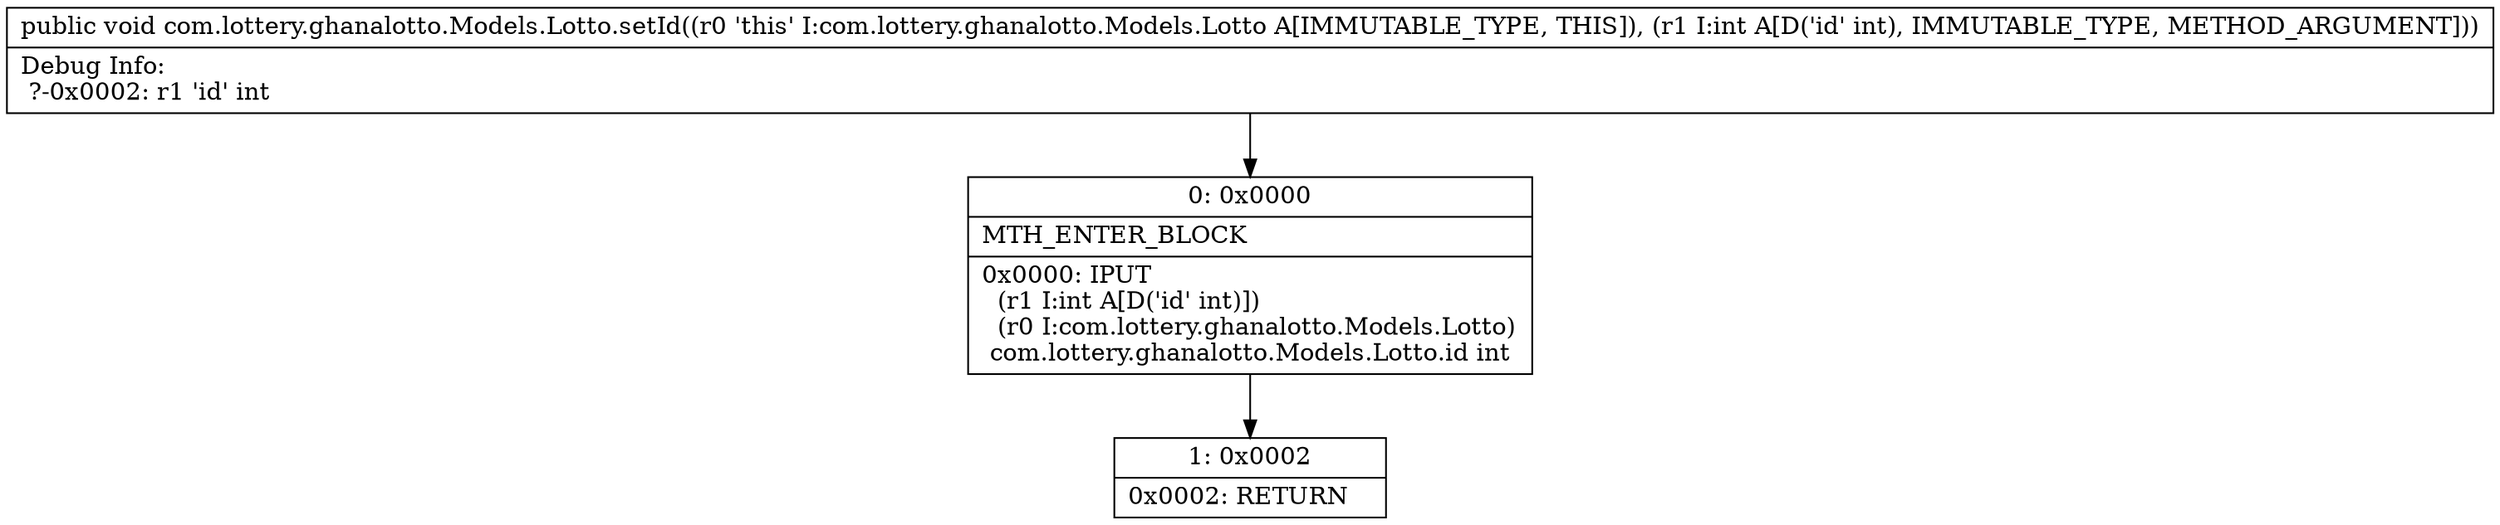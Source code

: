 digraph "CFG forcom.lottery.ghanalotto.Models.Lotto.setId(I)V" {
Node_0 [shape=record,label="{0\:\ 0x0000|MTH_ENTER_BLOCK\l|0x0000: IPUT  \l  (r1 I:int A[D('id' int)])\l  (r0 I:com.lottery.ghanalotto.Models.Lotto)\l com.lottery.ghanalotto.Models.Lotto.id int \l}"];
Node_1 [shape=record,label="{1\:\ 0x0002|0x0002: RETURN   \l}"];
MethodNode[shape=record,label="{public void com.lottery.ghanalotto.Models.Lotto.setId((r0 'this' I:com.lottery.ghanalotto.Models.Lotto A[IMMUTABLE_TYPE, THIS]), (r1 I:int A[D('id' int), IMMUTABLE_TYPE, METHOD_ARGUMENT]))  | Debug Info:\l  ?\-0x0002: r1 'id' int\l}"];
MethodNode -> Node_0;
Node_0 -> Node_1;
}

